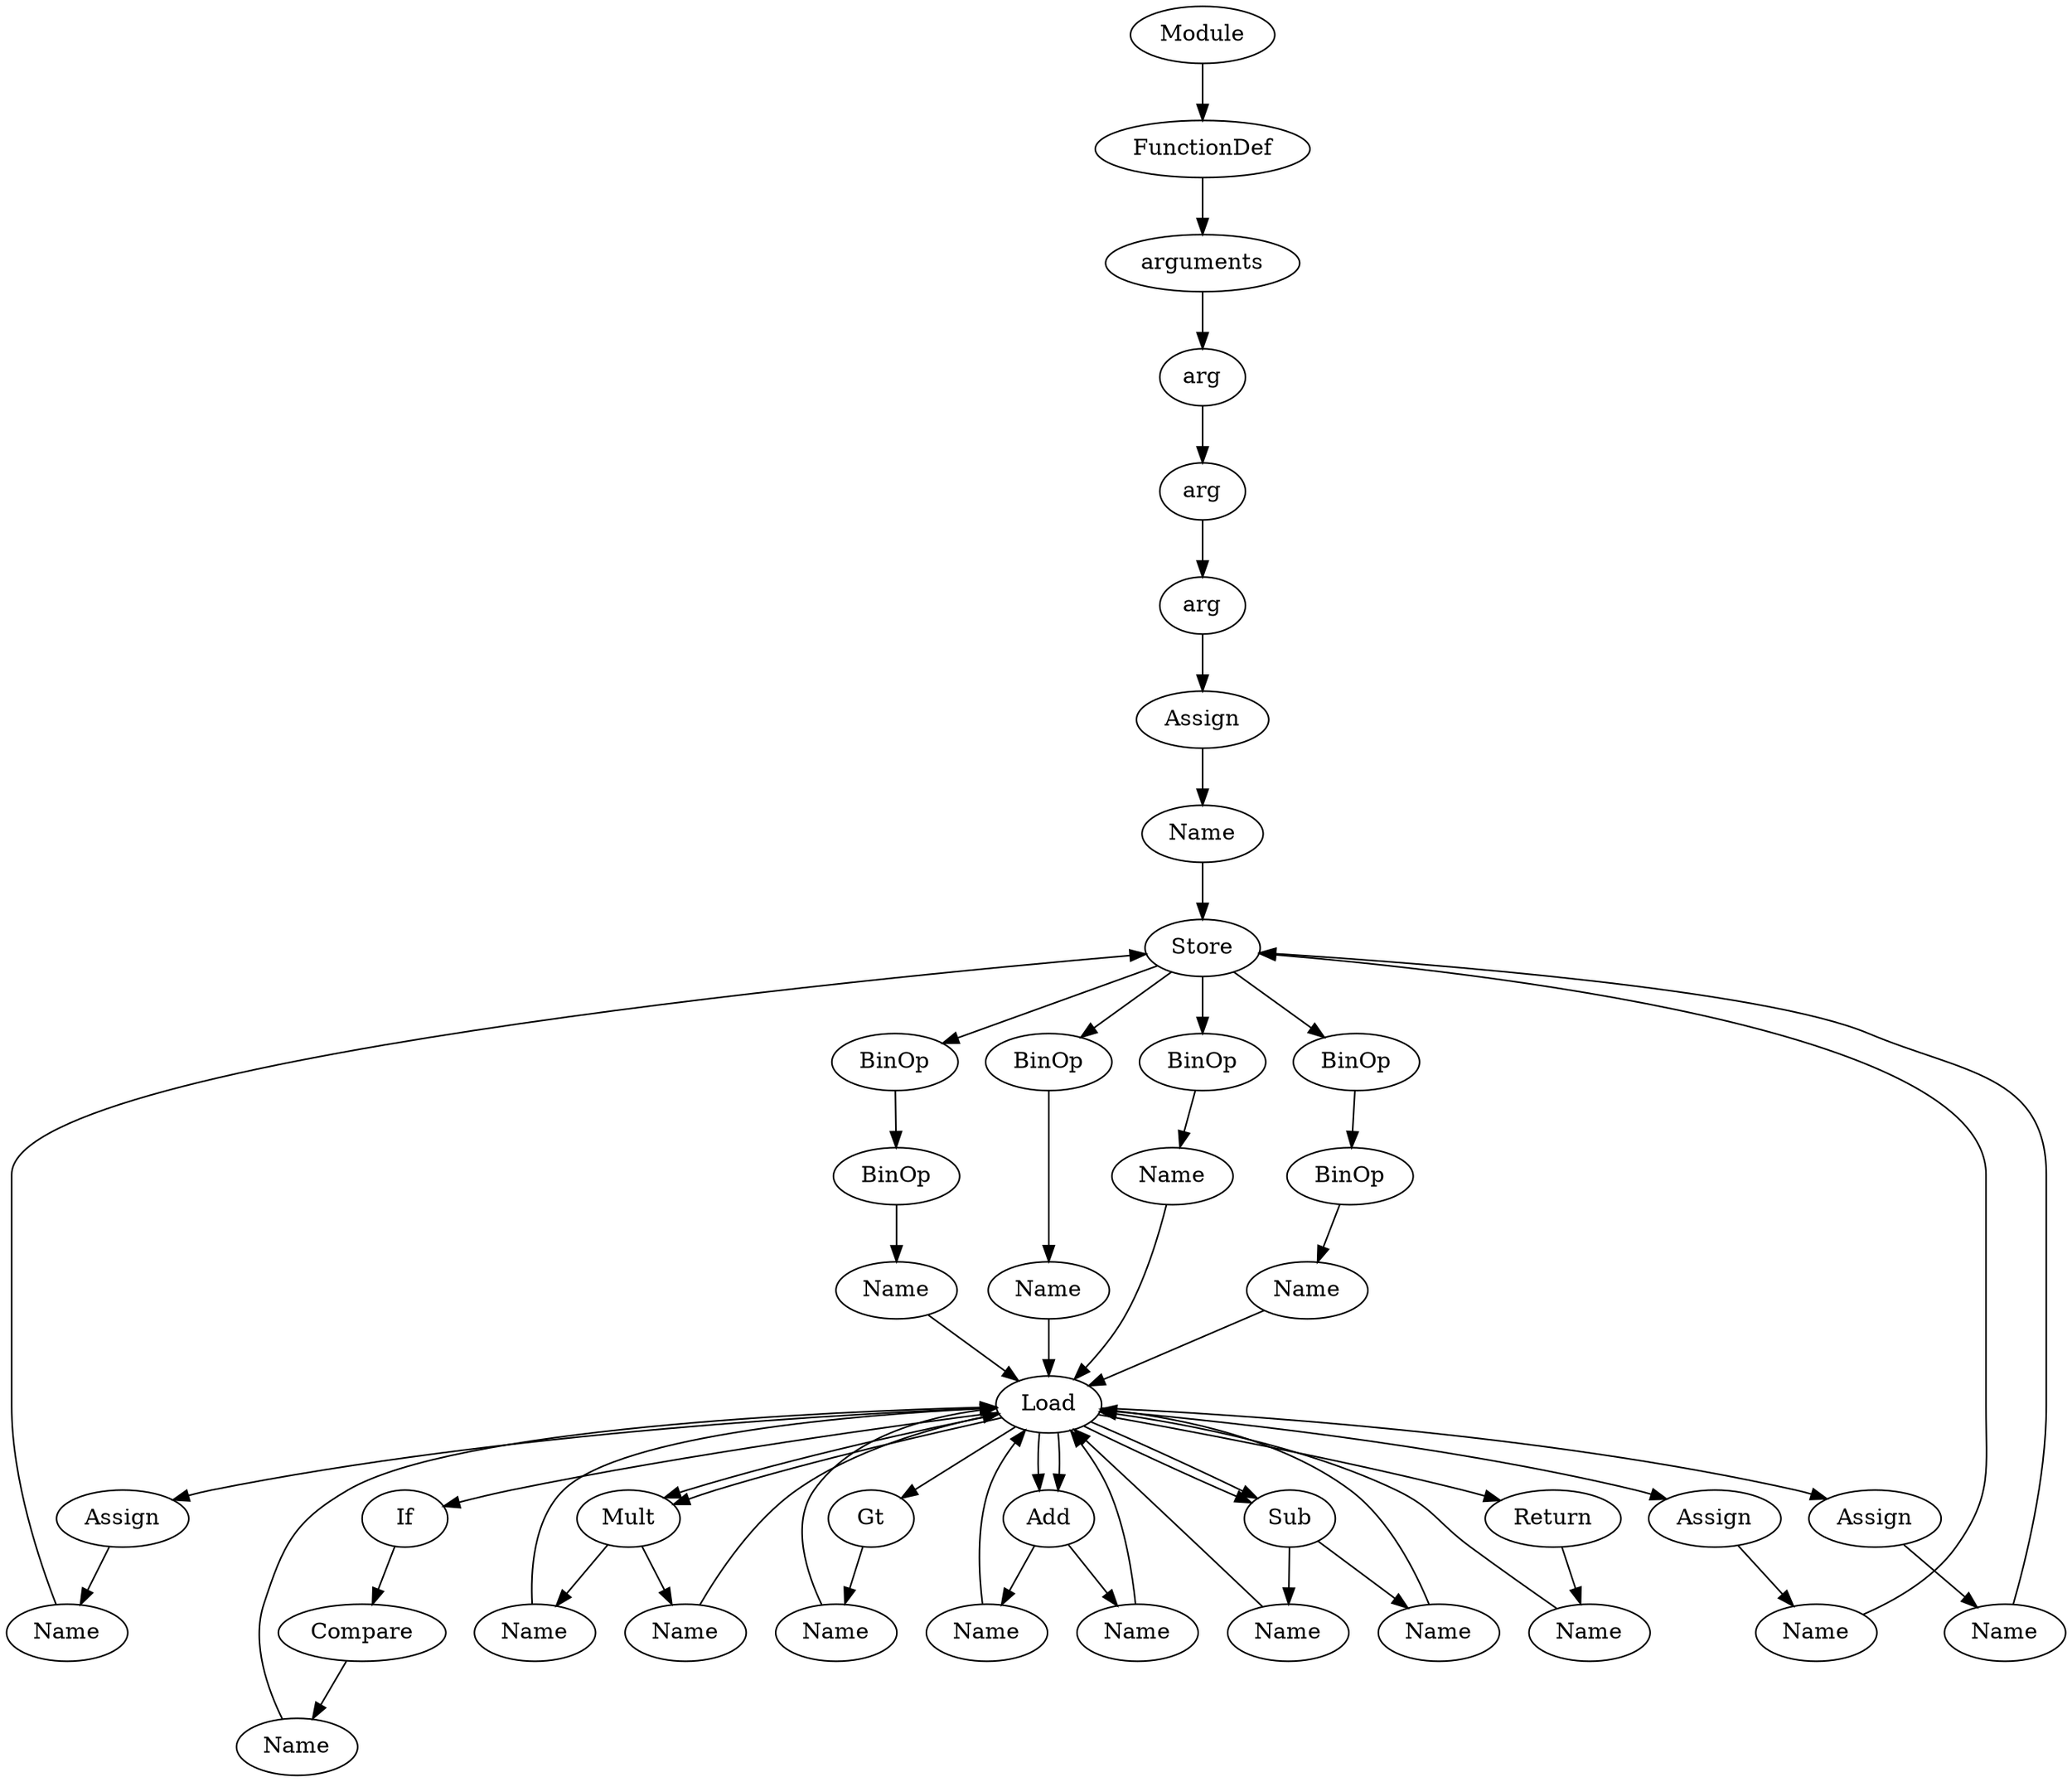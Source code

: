 digraph {
	2603007031376 [label=Module]
	2603007031328 [label=FunctionDef]
	2603007031376 -> 2603007031328
	2603007031280 [label=arguments]
	2603007031328 -> 2603007031280
	2603007031232 [label=arg]
	2603007031280 -> 2603007031232
	2603007031184 [label=arg]
	2603007031232 -> 2603007031184
	2603007031136 [label=arg]
	2603007031184 -> 2603007031136
	2603007031088 [label=Assign]
	2603007031136 -> 2603007031088
	2603007031040 [label=Name]
	2603007031088 -> 2603007031040
	2603006599008 [label=Store]
	2603007031040 -> 2603006599008
	2603007030992 [label=BinOp]
	2603006599008 -> 2603007030992
	2603007030944 [label=Name]
	2603007030992 -> 2603007030944
	2603006598912 [label=Load]
	2603007030944 -> 2603006598912
	2603006599680 [label=Mult]
	2603006598912 -> 2603006599680
	2603007030896 [label=Name]
	2603006599680 -> 2603007030896
	2603006598912 [label=Load]
	2603007030896 -> 2603006598912
	2603007030848 [label=Assign]
	2603006598912 -> 2603007030848
	2603007030800 [label=Name]
	2603007030848 -> 2603007030800
	2603006599008 [label=Store]
	2603007030800 -> 2603006599008
	2603007030752 [label=BinOp]
	2603006599008 -> 2603007030752
	2603007030704 [label=Name]
	2603007030752 -> 2603007030704
	2603006598912 [label=Load]
	2603007030704 -> 2603006598912
	2603006599680 [label=Mult]
	2603006598912 -> 2603006599680
	2603007030656 [label=Name]
	2603006599680 -> 2603007030656
	2603006598912 [label=Load]
	2603007030656 -> 2603006598912
	2603007030608 [label=If]
	2603006598912 -> 2603007030608
	2603007030560 [label=Compare]
	2603007030608 -> 2603007030560
	2603007030512 [label=Name]
	2603007030560 -> 2603007030512
	2603006598912 [label=Load]
	2603007030512 -> 2603006598912
	2603006601648 [label=Gt]
	2603006598912 -> 2603006601648
	2603007030464 [label=Name]
	2603006601648 -> 2603007030464
	2603006598912 [label=Load]
	2603007030464 -> 2603006598912
	2603007030416 [label=Assign]
	2603006598912 -> 2603007030416
	2603007030368 [label=Name]
	2603007030416 -> 2603007030368
	2603006599008 [label=Store]
	2603007030368 -> 2603006599008
	2603007030320 [label=BinOp]
	2603006599008 -> 2603007030320
	2603007030272 [label=BinOp]
	2603007030320 -> 2603007030272
	2603007030224 [label=Name]
	2603007030272 -> 2603007030224
	2603006598912 [label=Load]
	2603007030224 -> 2603006598912
	2603006599488 [label=Add]
	2603006598912 -> 2603006599488
	2603007030176 [label=Name]
	2603006599488 -> 2603007030176
	2603006598912 [label=Load]
	2603007030176 -> 2603006598912
	2603006599488 [label=Add]
	2603006598912 -> 2603006599488
	2603007030128 [label=Name]
	2603006599488 -> 2603007030128
	2603006598912 [label=Load]
	2603007030128 -> 2603006598912
	2603007030080 [label=Assign]
	2603006598912 -> 2603007030080
	2603007030032 [label=Name]
	2603007030080 -> 2603007030032
	2603006599008 [label=Store]
	2603007030032 -> 2603006599008
	2603007029984 [label=BinOp]
	2603006599008 -> 2603007029984
	2603007029936 [label=BinOp]
	2603007029984 -> 2603007029936
	2603007029888 [label=Name]
	2603007029936 -> 2603007029888
	2603006598912 [label=Load]
	2603007029888 -> 2603006598912
	2603006599584 [label=Sub]
	2603006598912 -> 2603006599584
	2603007029792 [label=Name]
	2603006599584 -> 2603007029792
	2603006598912 [label=Load]
	2603007029792 -> 2603006598912
	2603006599584 [label=Sub]
	2603006598912 -> 2603006599584
	2603007029744 [label=Name]
	2603006599584 -> 2603007029744
	2603006598912 [label=Load]
	2603007029744 -> 2603006598912
	2603007029696 [label=Return]
	2603006598912 -> 2603007029696
	2603007029648 [label=Name]
	2603007029696 -> 2603007029648
	2603006598912 [label=Load]
	2603007029648 -> 2603006598912
}
